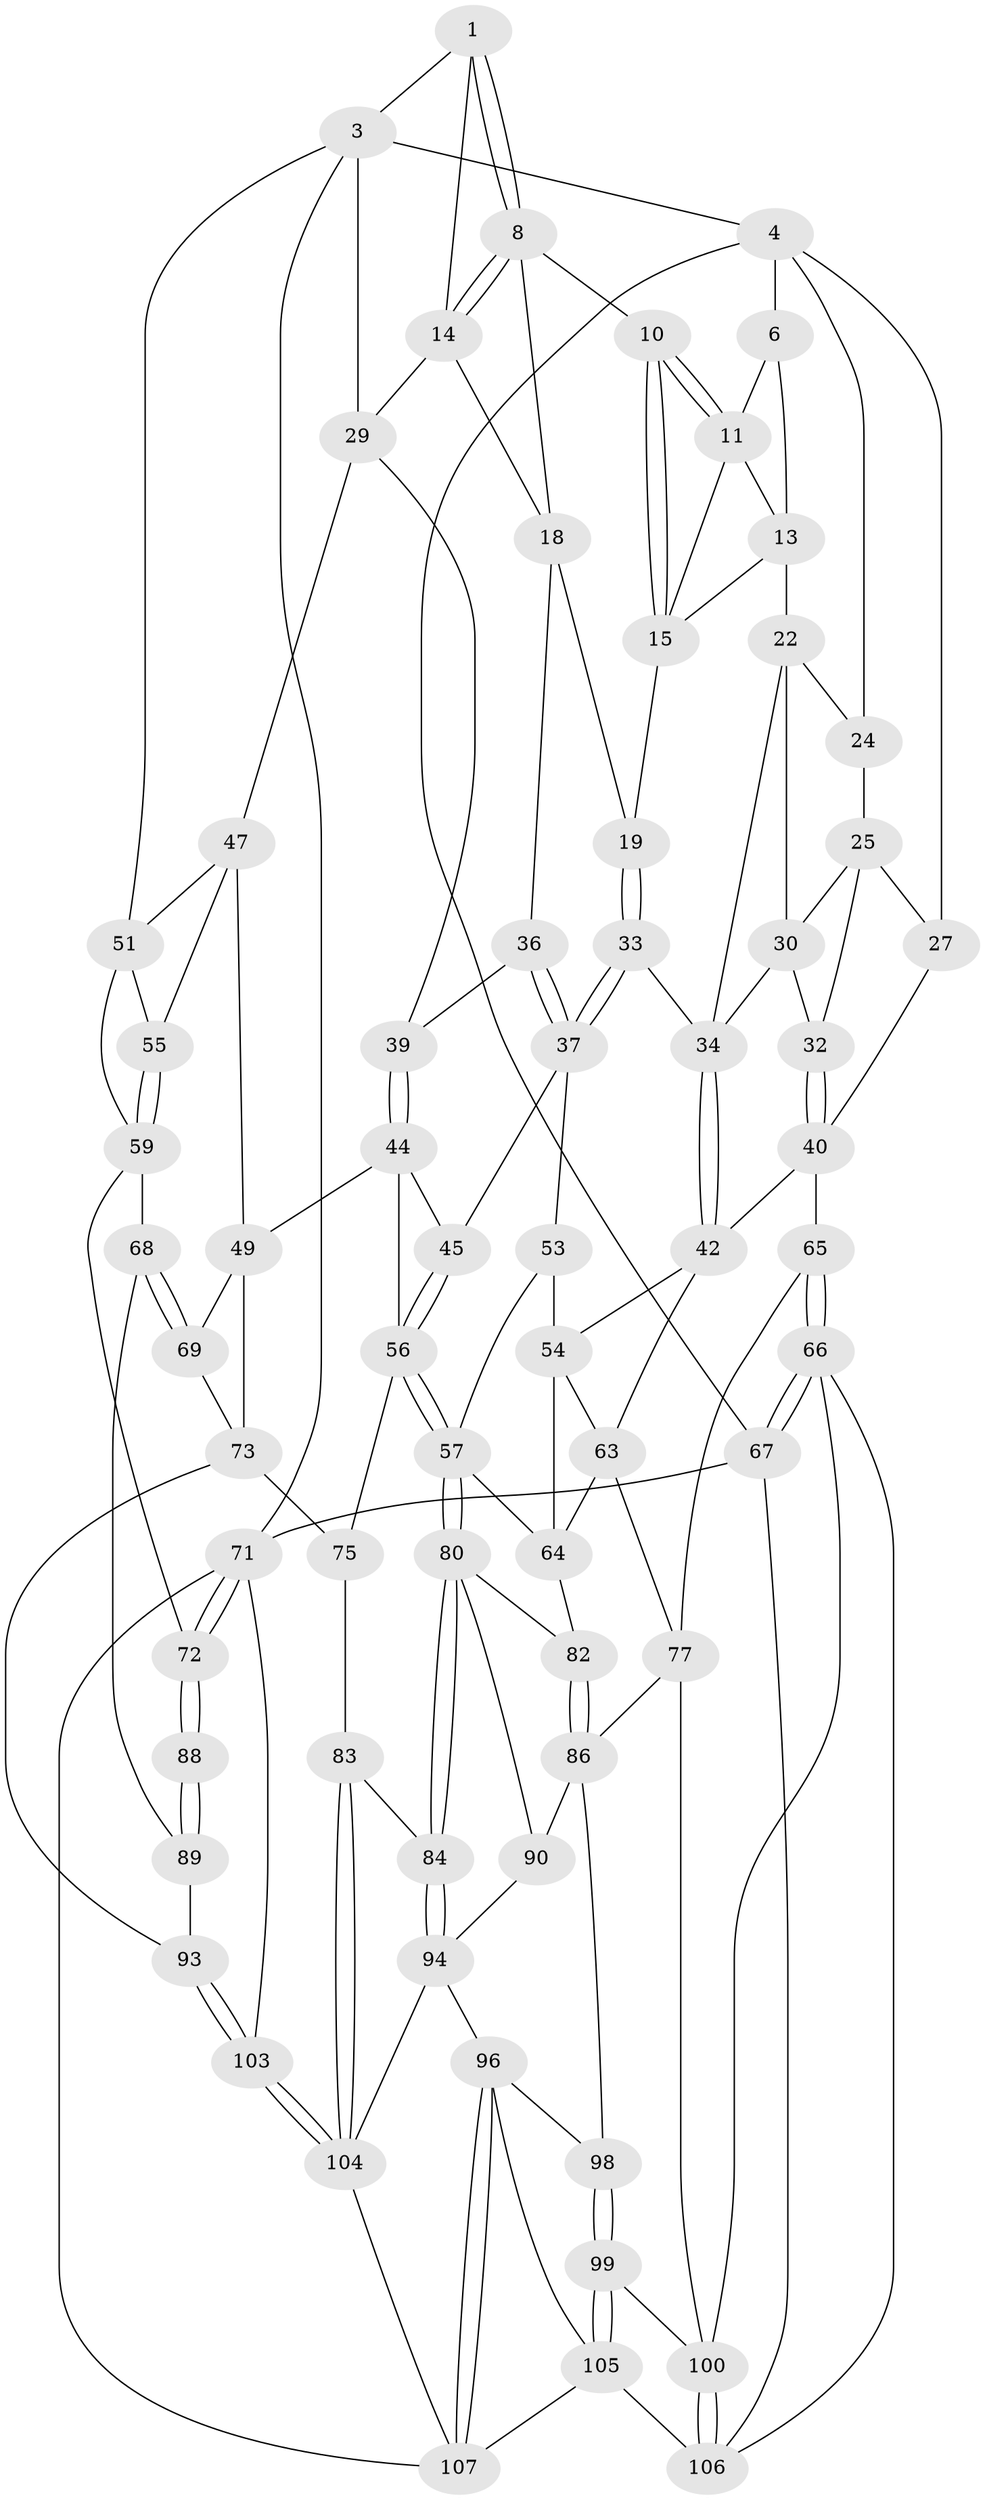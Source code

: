 // Generated by graph-tools (version 1.1) at 2025/52/02/27/25 19:52:35]
// undirected, 68 vertices, 153 edges
graph export_dot {
graph [start="1"]
  node [color=gray90,style=filled];
  1 [pos="+0.5507134376157651+0",super="+2"];
  3 [pos="+1+0",super="+28"];
  4 [pos="+0+0",super="+5"];
  6 [pos="+0.012915715445188368+0",super="+7"];
  8 [pos="+0.6299726784807049+0.08393594005542696",super="+9"];
  10 [pos="+0.5242416176423126+0.07204108994907396"];
  11 [pos="+0.4812282589672495+0",super="+12"];
  13 [pos="+0.34552309118671176+0.0902900803987134",super="+17"];
  14 [pos="+0.763833696726424+0.07855600819424997",super="+20"];
  15 [pos="+0.44641862575151614+0.13746638727746596",super="+16"];
  18 [pos="+0.5703426294265256+0.2137454473169533",super="+21"];
  19 [pos="+0.46065994356155426+0.21431940403743002"];
  22 [pos="+0.2945800357171544+0.22689361449725853",super="+23"];
  24 [pos="+0.06736916647105542+0"];
  25 [pos="+0.14431824633407295+0.1975980901367715",super="+26"];
  27 [pos="+0+0.340331797294255"];
  29 [pos="+0.8913014935890186+0.26175440526519866",super="+38"];
  30 [pos="+0.16703994793495286+0.2182363166297326",super="+31"];
  32 [pos="+0.155230493255915+0.3320184676527576"];
  33 [pos="+0.42482057319394834+0.35586270696782407"];
  34 [pos="+0.30951516234771503+0.35818250612886954",super="+35"];
  36 [pos="+0.6250046237287891+0.3200405896064609"];
  37 [pos="+0.5065620794585823+0.3994935777984673",super="+46"];
  39 [pos="+0.7325273478125048+0.3599073222025117"];
  40 [pos="+0+0.46852726627711033",super="+41"];
  42 [pos="+0.3013287328980213+0.3849308055812144",super="+43"];
  44 [pos="+0.6788656724378902+0.5348770194991775",super="+50"];
  45 [pos="+0.5800986168557941+0.5029294115280553"];
  47 [pos="+0.8468342183694729+0.3629478562560489",super="+48"];
  49 [pos="+0.7244638193405695+0.606983262209866",super="+70"];
  51 [pos="+1+0.4806965278450355",super="+52"];
  53 [pos="+0.492610338774015+0.4588908900327645"];
  54 [pos="+0.3046657314554035+0.5383691160956869",super="+62"];
  55 [pos="+0.8988616612024541+0.4987181960008147"];
  56 [pos="+0.5157619692729327+0.6652894607266411",super="+61"];
  57 [pos="+0.4745012962085652+0.684190062964152",super="+58"];
  59 [pos="+1+0.6364572570260051",super="+60"];
  63 [pos="+0.08676142294917906+0.5790848204360081",super="+76"];
  64 [pos="+0.33566595141019007+0.6203693515613787",super="+79"];
  65 [pos="+0+0.8156078604985258"];
  66 [pos="+0+1",super="+102"];
  67 [pos="+0+1"];
  68 [pos="+1+0.648104845086204",super="+87"];
  69 [pos="+0.9664036716534911+0.6584791310986422",super="+85"];
  71 [pos="+1+1",super="+112"];
  72 [pos="+1+1"];
  73 [pos="+0.7963273205720041+0.8006098553337231",super="+74"];
  75 [pos="+0.6763347316153253+0.7916086018602296"];
  77 [pos="+0.14341935336833567+0.7906493024485749",super="+78"];
  80 [pos="+0.4820208930799855+0.8113055224892568",super="+81"];
  82 [pos="+0.2988216649162959+0.7642085031576931"];
  83 [pos="+0.5257358338233065+0.8283447343198276"];
  84 [pos="+0.4845318199088703+0.817655226733304"];
  86 [pos="+0.21068625018994905+0.8207495795171775",super="+91"];
  88 [pos="+0.9811979728399912+0.9218082131389643"];
  89 [pos="+0.920124550824722+0.8213632348761343",super="+92"];
  90 [pos="+0.31107582051768107+0.8480239484943252"];
  93 [pos="+0.7691440693496088+0.8807529326896605"];
  94 [pos="+0.4722928959670698+0.8413142886411829",super="+95"];
  96 [pos="+0.3203843172519039+0.9179927051256851",super="+97"];
  98 [pos="+0.24152575513199553+0.8742083878908031"];
  99 [pos="+0.22239431025446155+0.9181458760443555"];
  100 [pos="+0.17781690788025992+0.9431762244474714",super="+101"];
  103 [pos="+0.7175328303194719+1"];
  104 [pos="+0.6712391746788418+1",super="+110"];
  105 [pos="+0.2640281421182764+1",super="+109"];
  106 [pos="+0.11265174311431717+1",super="+111"];
  107 [pos="+0.40344260695553746+1",super="+108"];
  1 -- 8;
  1 -- 8;
  1 -- 3;
  1 -- 14;
  3 -- 4;
  3 -- 71;
  3 -- 51;
  3 -- 29;
  4 -- 27;
  4 -- 67;
  4 -- 24;
  4 -- 6;
  6 -- 13;
  6 -- 11;
  8 -- 14;
  8 -- 14;
  8 -- 10;
  8 -- 18;
  10 -- 11;
  10 -- 11;
  10 -- 15;
  10 -- 15;
  11 -- 13;
  11 -- 15;
  13 -- 22;
  13 -- 15;
  14 -- 18;
  14 -- 29;
  15 -- 19;
  18 -- 19;
  18 -- 36;
  19 -- 33;
  19 -- 33;
  22 -- 24;
  22 -- 30;
  22 -- 34;
  24 -- 25;
  25 -- 30;
  25 -- 32;
  25 -- 27;
  27 -- 40;
  29 -- 39;
  29 -- 47;
  30 -- 32;
  30 -- 34;
  32 -- 40;
  32 -- 40;
  33 -- 34;
  33 -- 37;
  33 -- 37;
  34 -- 42;
  34 -- 42;
  36 -- 37;
  36 -- 37;
  36 -- 39;
  37 -- 53;
  37 -- 45;
  39 -- 44;
  39 -- 44;
  40 -- 42;
  40 -- 65;
  42 -- 54;
  42 -- 63;
  44 -- 45;
  44 -- 49;
  44 -- 56;
  45 -- 56;
  45 -- 56;
  47 -- 51;
  47 -- 49;
  47 -- 55;
  49 -- 73;
  49 -- 69;
  51 -- 55;
  51 -- 59;
  53 -- 54;
  53 -- 57;
  54 -- 64;
  54 -- 63;
  55 -- 59;
  55 -- 59;
  56 -- 57;
  56 -- 57;
  56 -- 75;
  57 -- 80;
  57 -- 80;
  57 -- 64;
  59 -- 68;
  59 -- 72;
  63 -- 77;
  63 -- 64;
  64 -- 82;
  65 -- 66;
  65 -- 66;
  65 -- 77;
  66 -- 67;
  66 -- 67;
  66 -- 106;
  66 -- 100;
  67 -- 71;
  67 -- 106;
  68 -- 69 [weight=2];
  68 -- 69;
  68 -- 89;
  69 -- 73;
  71 -- 72;
  71 -- 72;
  71 -- 107;
  71 -- 103;
  72 -- 88;
  72 -- 88;
  73 -- 75;
  73 -- 93;
  75 -- 83;
  77 -- 86;
  77 -- 100;
  80 -- 84;
  80 -- 84;
  80 -- 82;
  80 -- 90;
  82 -- 86;
  82 -- 86;
  83 -- 84;
  83 -- 104;
  83 -- 104;
  84 -- 94;
  84 -- 94;
  86 -- 90;
  86 -- 98;
  88 -- 89 [weight=2];
  88 -- 89;
  89 -- 93;
  90 -- 94;
  93 -- 103;
  93 -- 103;
  94 -- 104;
  94 -- 96;
  96 -- 107;
  96 -- 107;
  96 -- 105;
  96 -- 98;
  98 -- 99;
  98 -- 99;
  99 -- 100;
  99 -- 105;
  99 -- 105;
  100 -- 106;
  100 -- 106;
  103 -- 104;
  103 -- 104;
  104 -- 107;
  105 -- 106;
  105 -- 107;
}
